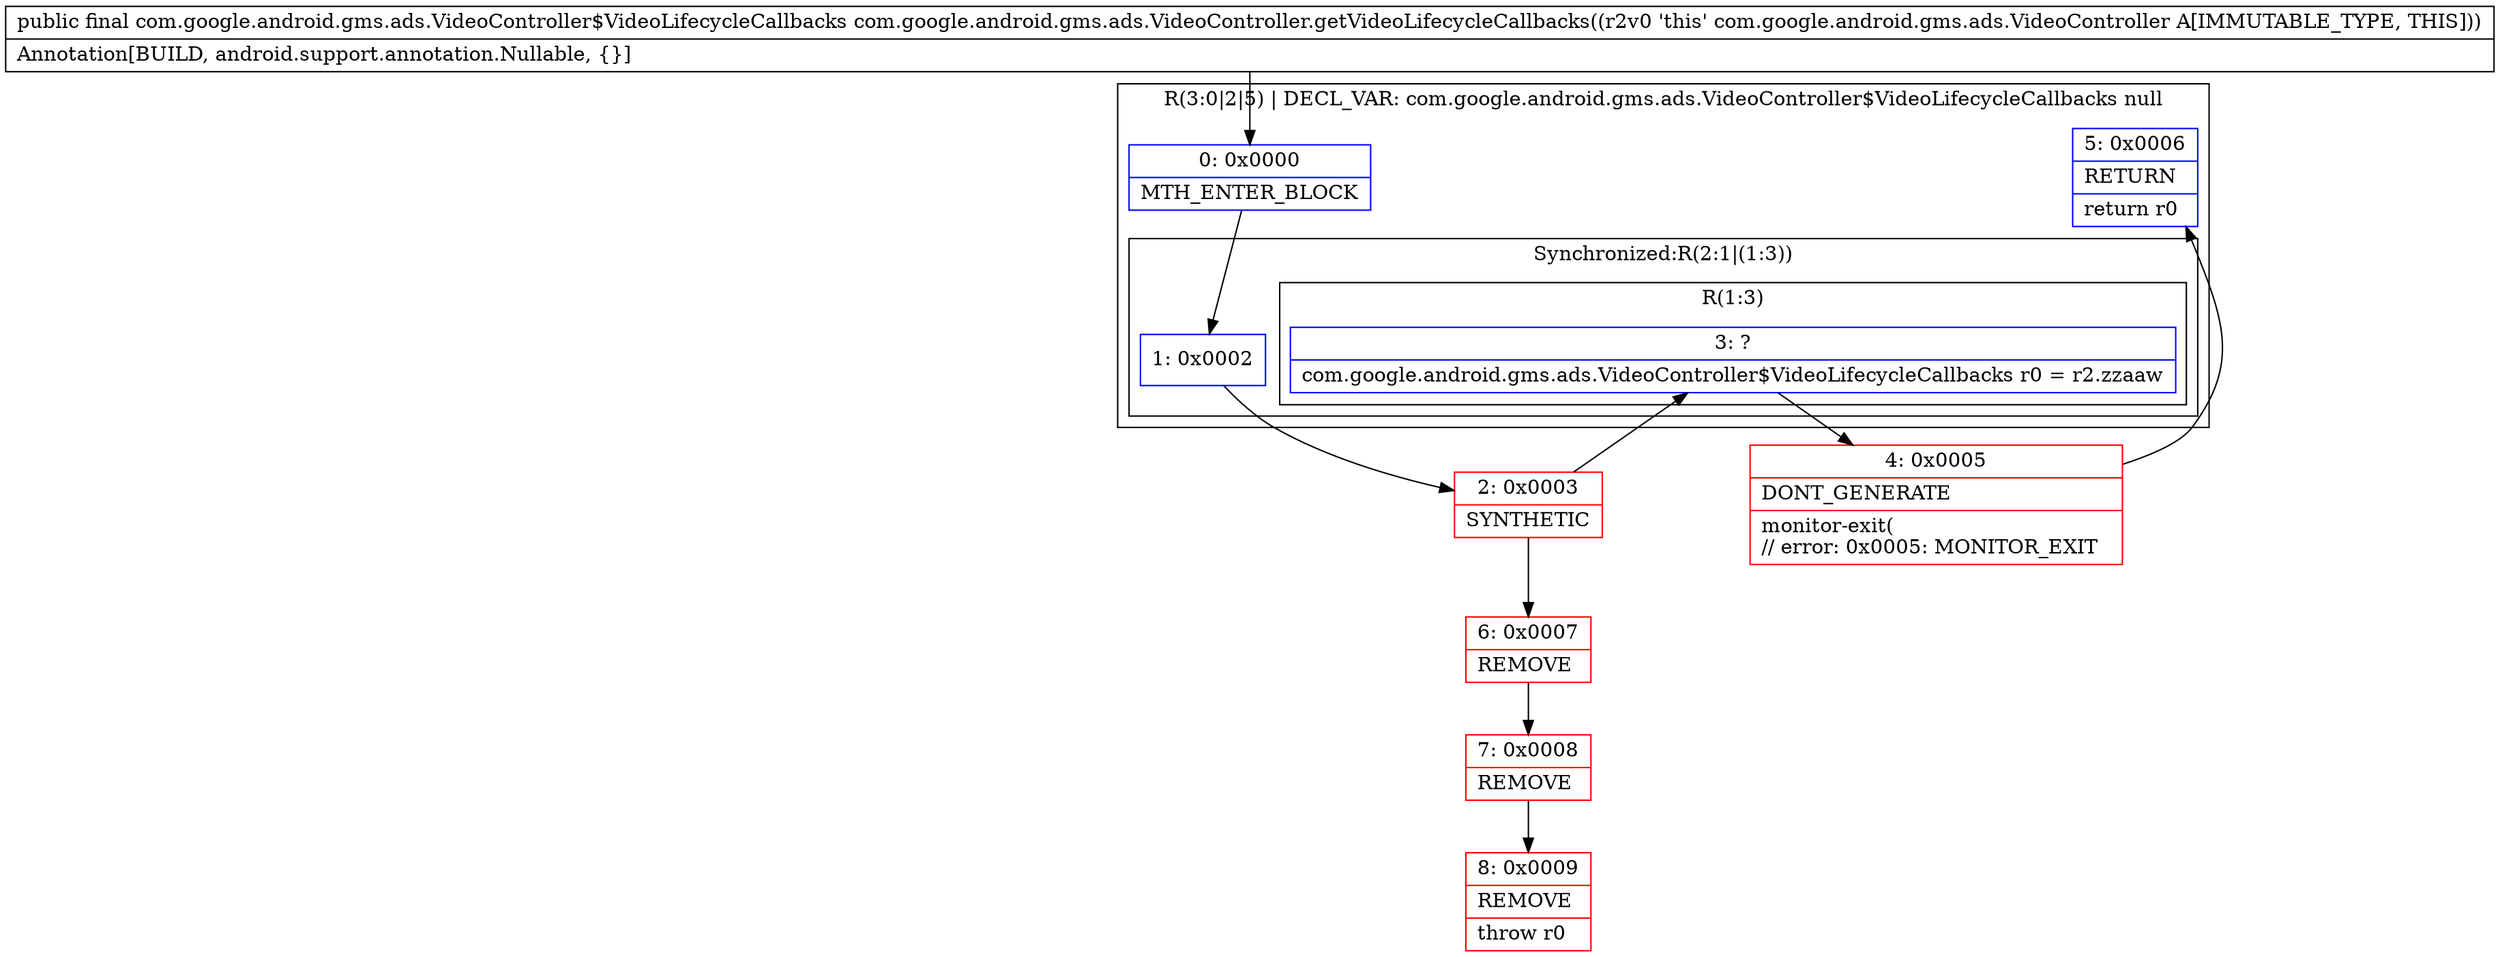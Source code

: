 digraph "CFG forcom.google.android.gms.ads.VideoController.getVideoLifecycleCallbacks()Lcom\/google\/android\/gms\/ads\/VideoController$VideoLifecycleCallbacks;" {
subgraph cluster_Region_784231780 {
label = "R(3:0|2|5) | DECL_VAR: com.google.android.gms.ads.VideoController$VideoLifecycleCallbacks null\l";
node [shape=record,color=blue];
Node_0 [shape=record,label="{0\:\ 0x0000|MTH_ENTER_BLOCK\l}"];
subgraph cluster_SynchronizedRegion_1966908765 {
label = "Synchronized:R(2:1|(1:3))";
node [shape=record,color=blue];
Node_1 [shape=record,label="{1\:\ 0x0002}"];
subgraph cluster_Region_1616098755 {
label = "R(1:3)";
node [shape=record,color=blue];
Node_3 [shape=record,label="{3\:\ ?|com.google.android.gms.ads.VideoController$VideoLifecycleCallbacks r0 = r2.zzaaw\l}"];
}
}
Node_5 [shape=record,label="{5\:\ 0x0006|RETURN\l|return r0\l}"];
}
Node_2 [shape=record,color=red,label="{2\:\ 0x0003|SYNTHETIC\l}"];
Node_4 [shape=record,color=red,label="{4\:\ 0x0005|DONT_GENERATE\l|monitor\-exit(\l\/\/ error: 0x0005: MONITOR_EXIT  \l}"];
Node_6 [shape=record,color=red,label="{6\:\ 0x0007|REMOVE\l}"];
Node_7 [shape=record,color=red,label="{7\:\ 0x0008|REMOVE\l}"];
Node_8 [shape=record,color=red,label="{8\:\ 0x0009|REMOVE\l|throw r0\l}"];
MethodNode[shape=record,label="{public final com.google.android.gms.ads.VideoController$VideoLifecycleCallbacks com.google.android.gms.ads.VideoController.getVideoLifecycleCallbacks((r2v0 'this' com.google.android.gms.ads.VideoController A[IMMUTABLE_TYPE, THIS]))  | Annotation[BUILD, android.support.annotation.Nullable, \{\}]\l}"];
MethodNode -> Node_0;
Node_0 -> Node_1;
Node_1 -> Node_2;
Node_3 -> Node_4;
Node_2 -> Node_3;
Node_2 -> Node_6;
Node_4 -> Node_5;
Node_6 -> Node_7;
Node_7 -> Node_8;
}

